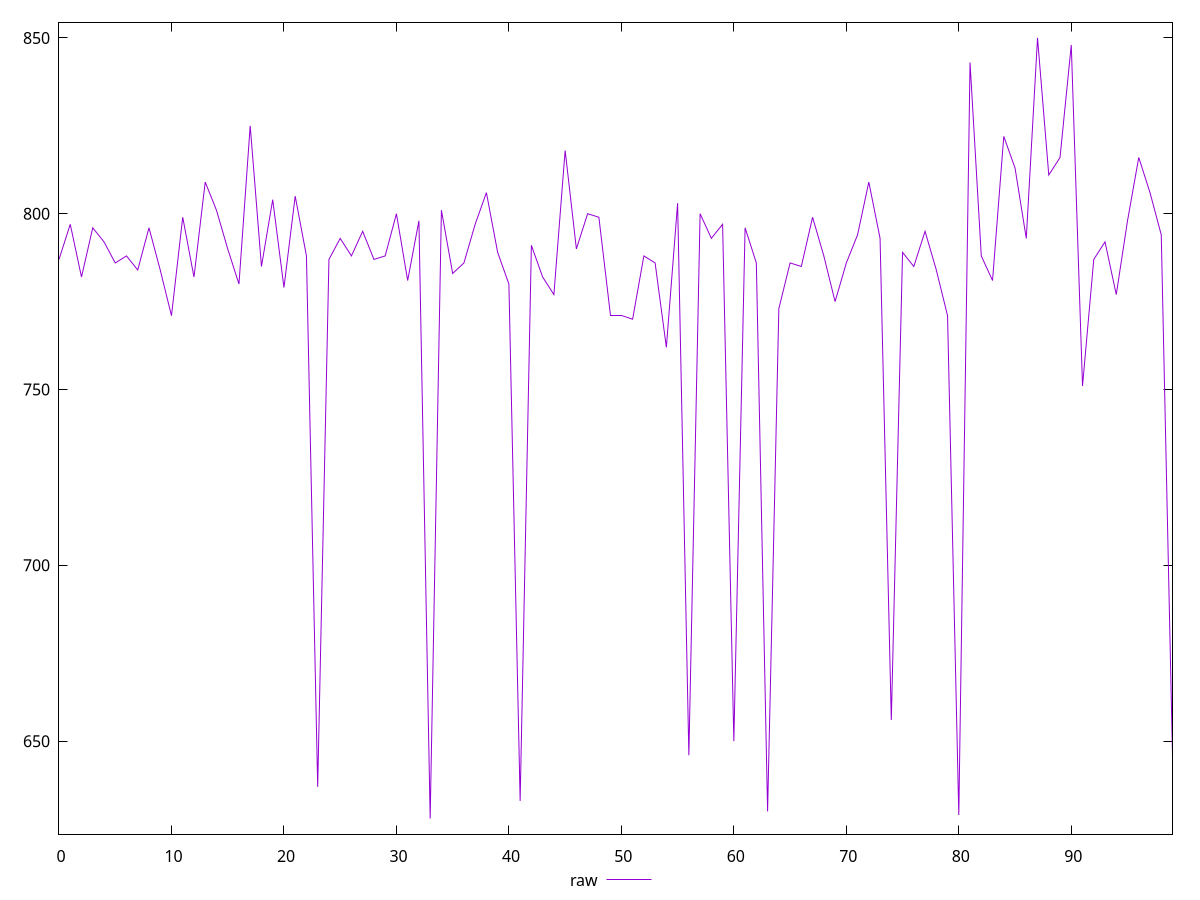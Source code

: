 reset

$raw <<EOF
0 787
1 797
2 782
3 796
4 792
5 786
6 788
7 784
8 796
9 784
10 771
11 799
12 782
13 809
14 801
15 790
16 780
17 825
18 785
19 804
20 779
21 805
22 788
23 637
24 787
25 793
26 788
27 795
28 787
29 788
30 800
31 781
32 798
33 628
34 801
35 783
36 786
37 797
38 806
39 789
40 780
41 633
42 791
43 782
44 777
45 818
46 790
47 800
48 799
49 771
50 771
51 770
52 788
53 786
54 762
55 803
56 646
57 800
58 793
59 797
60 650
61 796
62 786
63 630
64 773
65 786
66 785
67 799
68 788
69 775
70 786
71 794
72 809
73 793
74 656
75 789
76 785
77 795
78 784
79 771
80 629
81 843
82 788
83 781
84 822
85 813
86 793
87 850
88 811
89 816
90 848
91 751
92 787
93 792
94 777
95 798
96 816
97 806
98 794
99 646
EOF

set key outside below
set xrange [0:99]
set yrange [623.56:854.44]
set trange [623.56:854.44]
set terminal svg size 640, 500 enhanced background rgb 'white'
set output "report_00009_2021-02-08T22-37-41.559Z/render-blocking-resources/samples/pages+cached+noadtech+nomedia/raw/values.svg"

plot $raw title "raw" with line

reset
